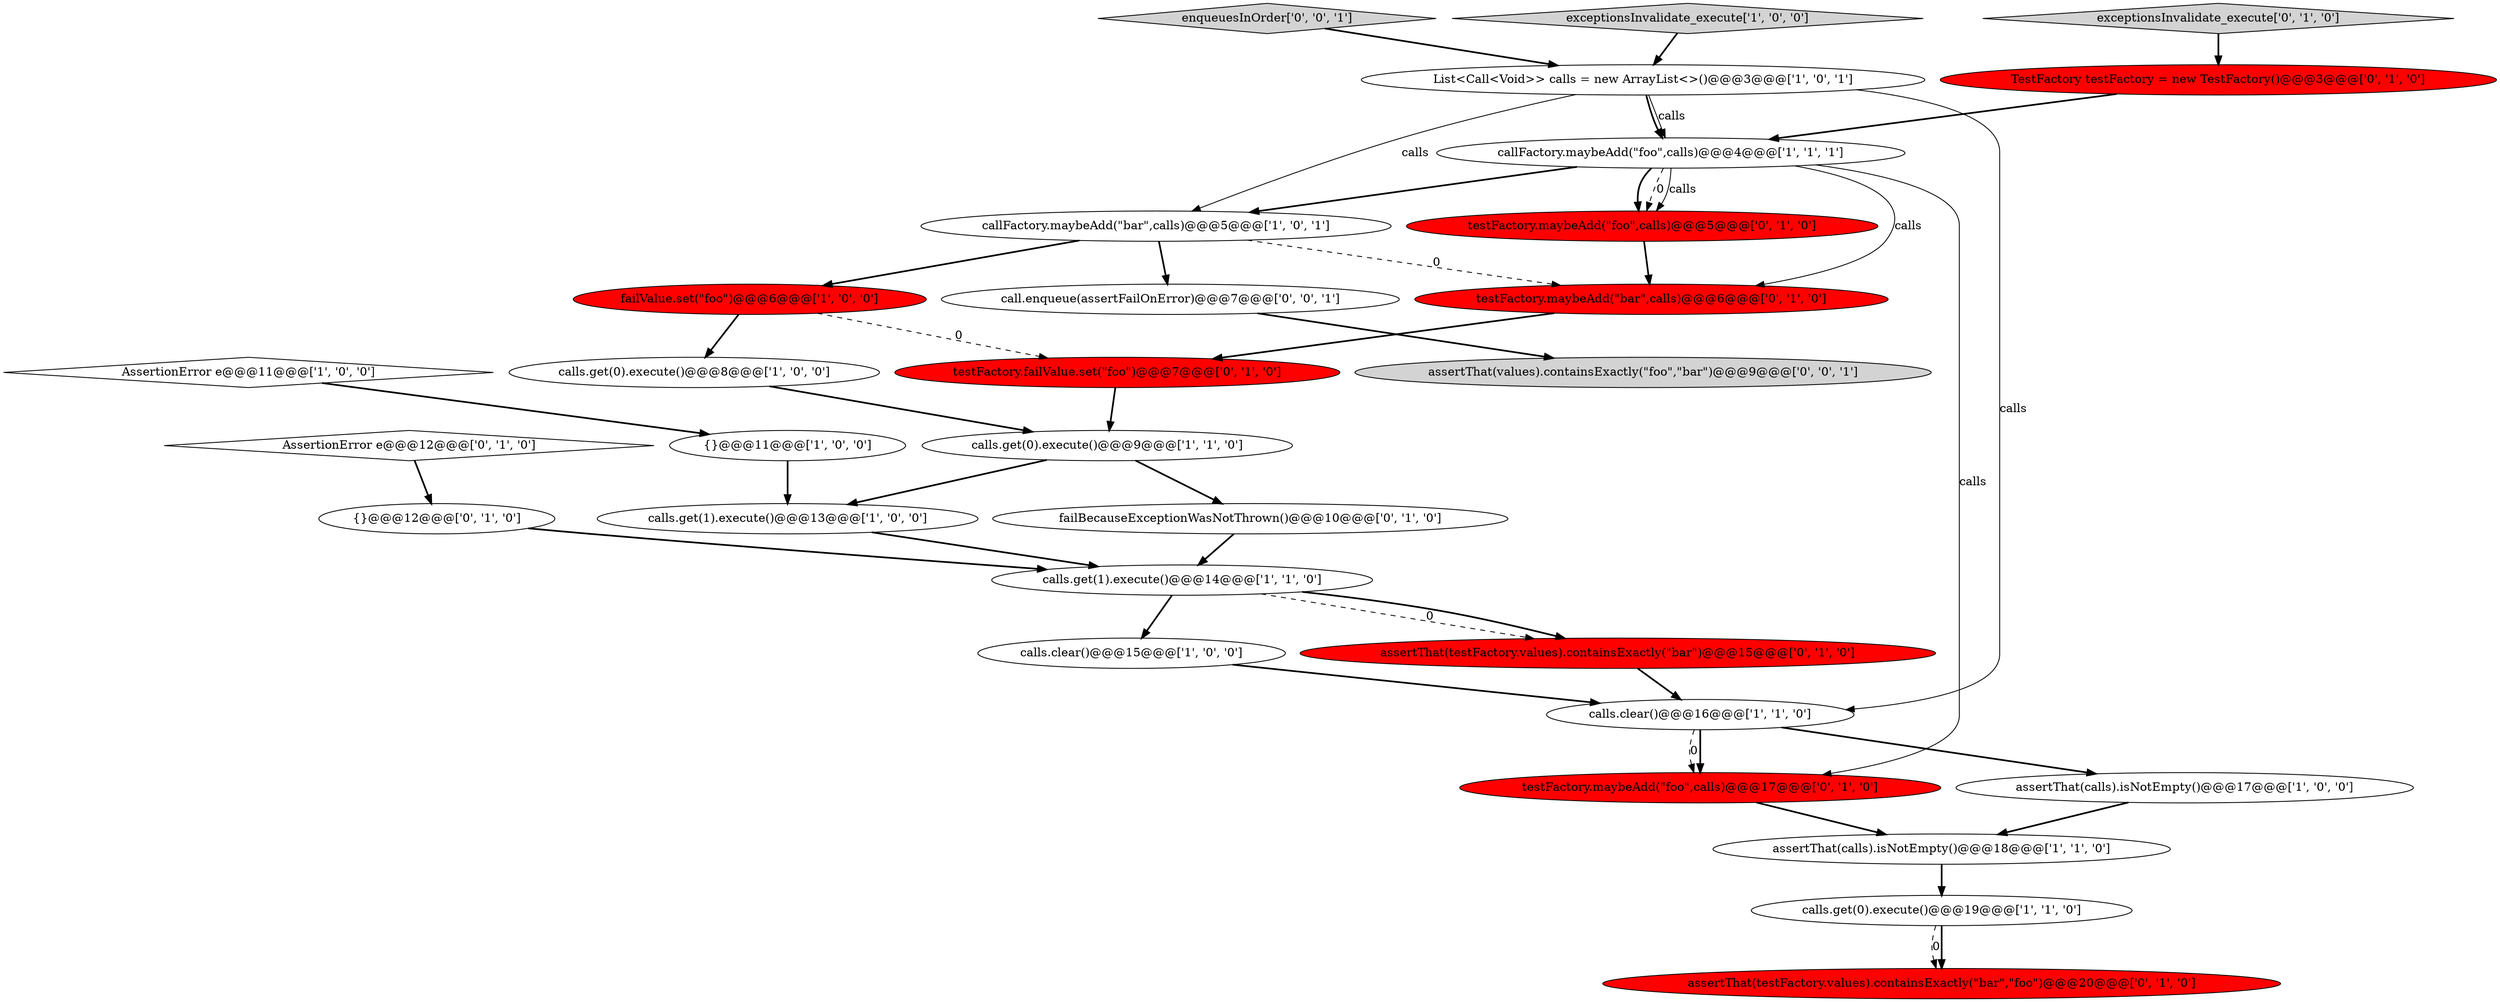 digraph {
17 [style = filled, label = "failBecauseExceptionWasNotThrown()@@@10@@@['0', '1', '0']", fillcolor = white, shape = ellipse image = "AAA0AAABBB2BBB"];
24 [style = filled, label = "testFactory.maybeAdd(\"foo\",calls)@@@5@@@['0', '1', '0']", fillcolor = red, shape = ellipse image = "AAA1AAABBB2BBB"];
1 [style = filled, label = "calls.get(1).execute()@@@13@@@['1', '0', '0']", fillcolor = white, shape = ellipse image = "AAA0AAABBB1BBB"];
22 [style = filled, label = "{}@@@12@@@['0', '1', '0']", fillcolor = white, shape = ellipse image = "AAA0AAABBB2BBB"];
18 [style = filled, label = "AssertionError e@@@12@@@['0', '1', '0']", fillcolor = white, shape = diamond image = "AAA0AAABBB2BBB"];
19 [style = filled, label = "assertThat(testFactory.values).containsExactly(\"bar\")@@@15@@@['0', '1', '0']", fillcolor = red, shape = ellipse image = "AAA1AAABBB2BBB"];
8 [style = filled, label = "calls.get(0).execute()@@@19@@@['1', '1', '0']", fillcolor = white, shape = ellipse image = "AAA0AAABBB1BBB"];
20 [style = filled, label = "assertThat(testFactory.values).containsExactly(\"bar\",\"foo\")@@@20@@@['0', '1', '0']", fillcolor = red, shape = ellipse image = "AAA1AAABBB2BBB"];
29 [style = filled, label = "enqueuesInOrder['0', '0', '1']", fillcolor = lightgray, shape = diamond image = "AAA0AAABBB3BBB"];
26 [style = filled, label = "testFactory.maybeAdd(\"foo\",calls)@@@17@@@['0', '1', '0']", fillcolor = red, shape = ellipse image = "AAA1AAABBB2BBB"];
16 [style = filled, label = "testFactory.failValue.set(\"foo\")@@@7@@@['0', '1', '0']", fillcolor = red, shape = ellipse image = "AAA1AAABBB2BBB"];
2 [style = filled, label = "callFactory.maybeAdd(\"foo\",calls)@@@4@@@['1', '1', '1']", fillcolor = white, shape = ellipse image = "AAA0AAABBB1BBB"];
0 [style = filled, label = "assertThat(calls).isNotEmpty()@@@17@@@['1', '0', '0']", fillcolor = white, shape = ellipse image = "AAA0AAABBB1BBB"];
3 [style = filled, label = "calls.get(0).execute()@@@8@@@['1', '0', '0']", fillcolor = white, shape = ellipse image = "AAA0AAABBB1BBB"];
5 [style = filled, label = "callFactory.maybeAdd(\"bar\",calls)@@@5@@@['1', '0', '1']", fillcolor = white, shape = ellipse image = "AAA0AAABBB1BBB"];
14 [style = filled, label = "AssertionError e@@@11@@@['1', '0', '0']", fillcolor = white, shape = diamond image = "AAA0AAABBB1BBB"];
6 [style = filled, label = "assertThat(calls).isNotEmpty()@@@18@@@['1', '1', '0']", fillcolor = white, shape = ellipse image = "AAA0AAABBB1BBB"];
9 [style = filled, label = "calls.get(0).execute()@@@9@@@['1', '1', '0']", fillcolor = white, shape = ellipse image = "AAA0AAABBB1BBB"];
11 [style = filled, label = "{}@@@11@@@['1', '0', '0']", fillcolor = white, shape = ellipse image = "AAA0AAABBB1BBB"];
27 [style = filled, label = "call.enqueue(assertFailOnError)@@@7@@@['0', '0', '1']", fillcolor = white, shape = ellipse image = "AAA0AAABBB3BBB"];
28 [style = filled, label = "assertThat(values).containsExactly(\"foo\",\"bar\")@@@9@@@['0', '0', '1']", fillcolor = lightgray, shape = ellipse image = "AAA0AAABBB3BBB"];
7 [style = filled, label = "exceptionsInvalidate_execute['1', '0', '0']", fillcolor = lightgray, shape = diamond image = "AAA0AAABBB1BBB"];
4 [style = filled, label = "calls.clear()@@@16@@@['1', '1', '0']", fillcolor = white, shape = ellipse image = "AAA0AAABBB1BBB"];
10 [style = filled, label = "calls.get(1).execute()@@@14@@@['1', '1', '0']", fillcolor = white, shape = ellipse image = "AAA0AAABBB1BBB"];
23 [style = filled, label = "testFactory.maybeAdd(\"bar\",calls)@@@6@@@['0', '1', '0']", fillcolor = red, shape = ellipse image = "AAA1AAABBB2BBB"];
13 [style = filled, label = "List<Call<Void>> calls = new ArrayList<>()@@@3@@@['1', '0', '1']", fillcolor = white, shape = ellipse image = "AAA0AAABBB1BBB"];
12 [style = filled, label = "calls.clear()@@@15@@@['1', '0', '0']", fillcolor = white, shape = ellipse image = "AAA0AAABBB1BBB"];
25 [style = filled, label = "exceptionsInvalidate_execute['0', '1', '0']", fillcolor = lightgray, shape = diamond image = "AAA0AAABBB2BBB"];
21 [style = filled, label = "TestFactory testFactory = new TestFactory()@@@3@@@['0', '1', '0']", fillcolor = red, shape = ellipse image = "AAA1AAABBB2BBB"];
15 [style = filled, label = "failValue.set(\"foo\")@@@6@@@['1', '0', '0']", fillcolor = red, shape = ellipse image = "AAA1AAABBB1BBB"];
13->4 [style = solid, label="calls"];
7->13 [style = bold, label=""];
17->10 [style = bold, label=""];
23->16 [style = bold, label=""];
16->9 [style = bold, label=""];
15->16 [style = dashed, label="0"];
11->1 [style = bold, label=""];
0->6 [style = bold, label=""];
5->23 [style = dashed, label="0"];
10->19 [style = dashed, label="0"];
10->19 [style = bold, label=""];
27->28 [style = bold, label=""];
8->20 [style = dashed, label="0"];
4->26 [style = bold, label=""];
5->15 [style = bold, label=""];
9->17 [style = bold, label=""];
2->23 [style = solid, label="calls"];
4->26 [style = dashed, label="0"];
26->6 [style = bold, label=""];
15->3 [style = bold, label=""];
13->5 [style = solid, label="calls"];
4->0 [style = bold, label=""];
21->2 [style = bold, label=""];
2->24 [style = solid, label="calls"];
3->9 [style = bold, label=""];
18->22 [style = bold, label=""];
8->20 [style = bold, label=""];
12->4 [style = bold, label=""];
10->12 [style = bold, label=""];
6->8 [style = bold, label=""];
13->2 [style = solid, label="calls"];
22->10 [style = bold, label=""];
19->4 [style = bold, label=""];
5->27 [style = bold, label=""];
2->24 [style = bold, label=""];
2->24 [style = dashed, label="0"];
9->1 [style = bold, label=""];
1->10 [style = bold, label=""];
14->11 [style = bold, label=""];
2->26 [style = solid, label="calls"];
25->21 [style = bold, label=""];
2->5 [style = bold, label=""];
13->2 [style = bold, label=""];
24->23 [style = bold, label=""];
29->13 [style = bold, label=""];
}
